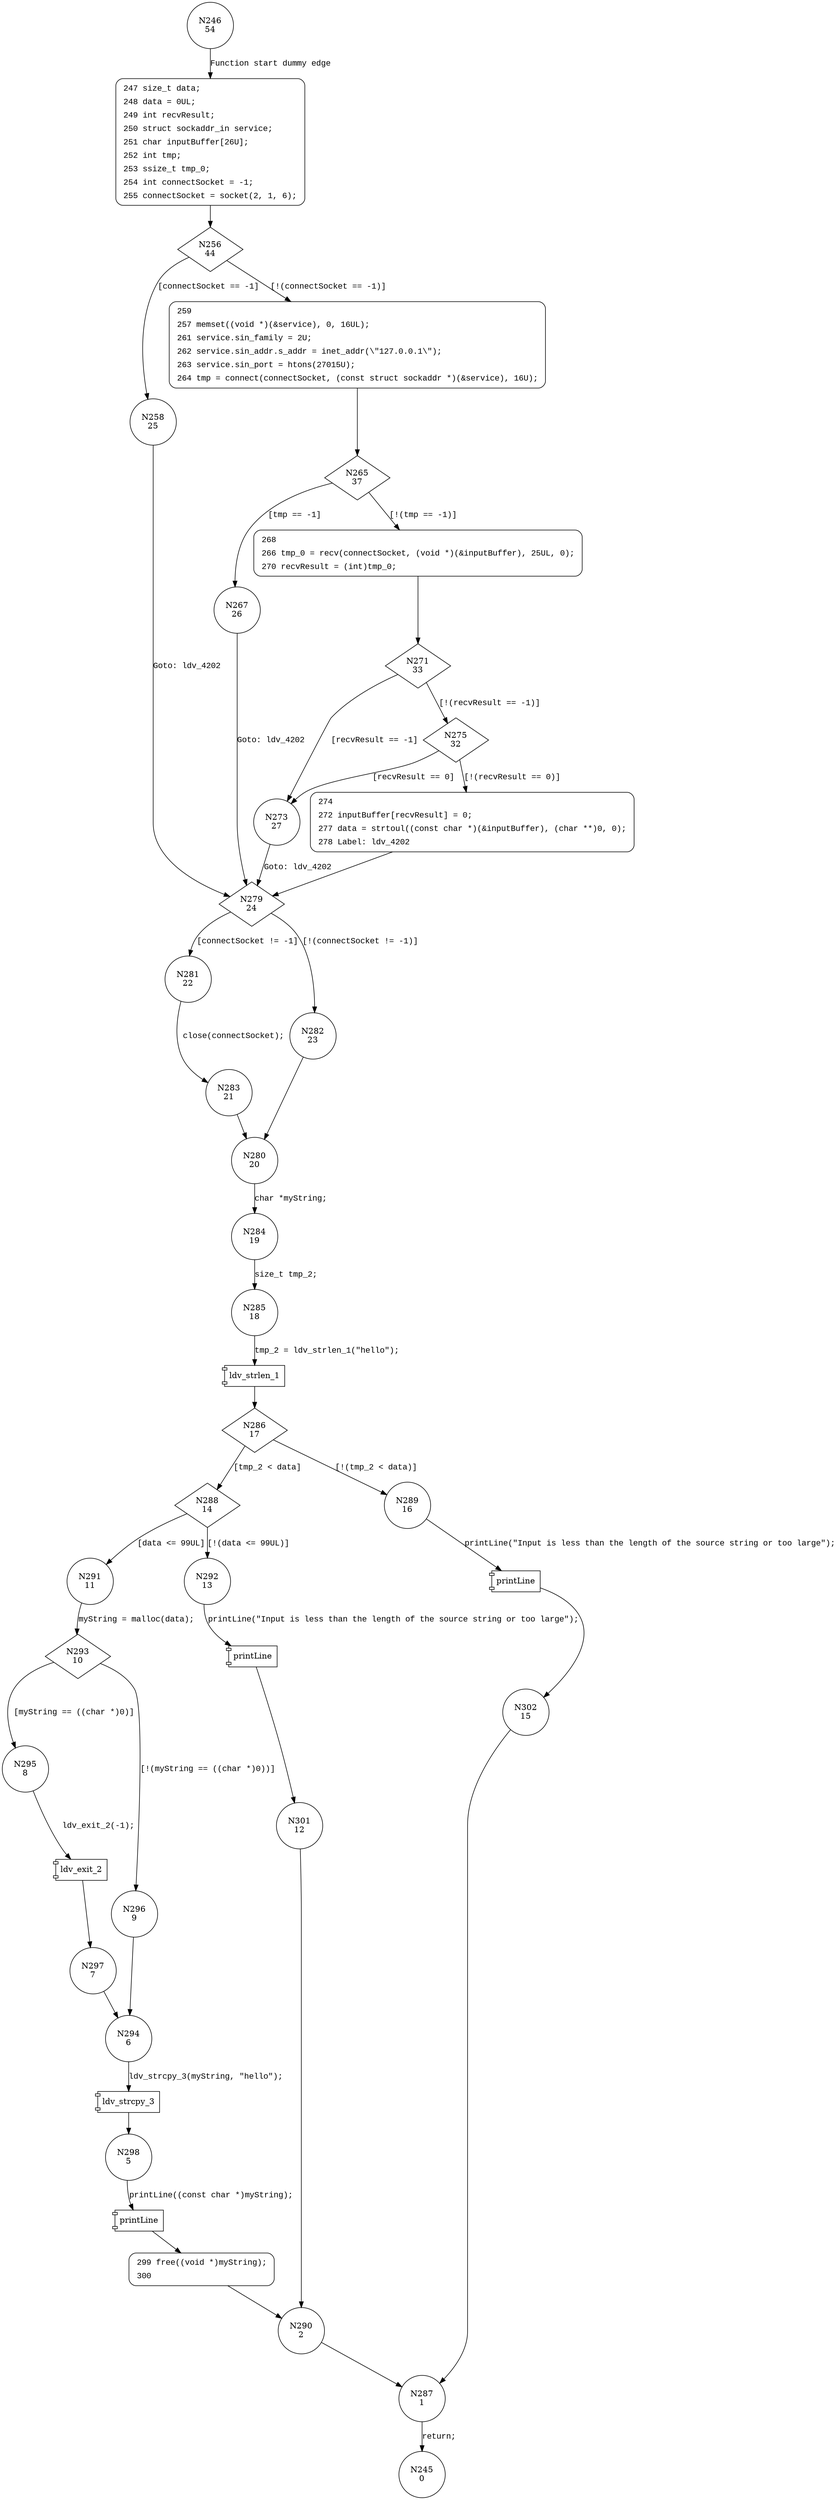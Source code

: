 digraph goodB2G1 {
246 [shape="circle" label="N246\n54"]
247 [shape="circle" label="N247\n53"]
256 [shape="diamond" label="N256\n44"]
258 [shape="circle" label="N258\n25"]
259 [shape="circle" label="N259\n43"]
265 [shape="diamond" label="N265\n37"]
267 [shape="circle" label="N267\n26"]
268 [shape="circle" label="N268\n36"]
271 [shape="diamond" label="N271\n33"]
273 [shape="circle" label="N273\n27"]
275 [shape="diamond" label="N275\n32"]
274 [shape="circle" label="N274\n31"]
279 [shape="diamond" label="N279\n24"]
281 [shape="circle" label="N281\n22"]
282 [shape="circle" label="N282\n23"]
280 [shape="circle" label="N280\n20"]
284 [shape="circle" label="N284\n19"]
285 [shape="circle" label="N285\n18"]
286 [shape="diamond" label="N286\n17"]
288 [shape="diamond" label="N288\n14"]
289 [shape="circle" label="N289\n16"]
302 [shape="circle" label="N302\n15"]
287 [shape="circle" label="N287\n1"]
245 [shape="circle" label="N245\n0"]
291 [shape="circle" label="N291\n11"]
292 [shape="circle" label="N292\n13"]
301 [shape="circle" label="N301\n12"]
290 [shape="circle" label="N290\n2"]
293 [shape="diamond" label="N293\n10"]
295 [shape="circle" label="N295\n8"]
296 [shape="circle" label="N296\n9"]
294 [shape="circle" label="N294\n6"]
298 [shape="circle" label="N298\n5"]
299 [shape="circle" label="N299\n4"]
297 [shape="circle" label="N297\n7"]
283 [shape="circle" label="N283\n21"]
247 [style="filled,bold" penwidth="1" fillcolor="white" fontname="Courier New" shape="Mrecord" label=<<table border="0" cellborder="0" cellpadding="3" bgcolor="white"><tr><td align="right">247</td><td align="left">size_t data;</td></tr><tr><td align="right">248</td><td align="left">data = 0UL;</td></tr><tr><td align="right">249</td><td align="left">int recvResult;</td></tr><tr><td align="right">250</td><td align="left">struct sockaddr_in service;</td></tr><tr><td align="right">251</td><td align="left">char inputBuffer[26U];</td></tr><tr><td align="right">252</td><td align="left">int tmp;</td></tr><tr><td align="right">253</td><td align="left">ssize_t tmp_0;</td></tr><tr><td align="right">254</td><td align="left">int connectSocket = -1;</td></tr><tr><td align="right">255</td><td align="left">connectSocket = socket(2, 1, 6);</td></tr></table>>]
247 -> 256[label=""]
259 [style="filled,bold" penwidth="1" fillcolor="white" fontname="Courier New" shape="Mrecord" label=<<table border="0" cellborder="0" cellpadding="3" bgcolor="white"><tr><td align="right">259</td><td align="left"></td></tr><tr><td align="right">257</td><td align="left">memset((void *)(&amp;service), 0, 16UL);</td></tr><tr><td align="right">261</td><td align="left">service.sin_family = 2U;</td></tr><tr><td align="right">262</td><td align="left">service.sin_addr.s_addr = inet_addr(\&quot;127.0.0.1\&quot;);</td></tr><tr><td align="right">263</td><td align="left">service.sin_port = htons(27015U);</td></tr><tr><td align="right">264</td><td align="left">tmp = connect(connectSocket, (const struct sockaddr *)(&amp;service), 16U);</td></tr></table>>]
259 -> 265[label=""]
268 [style="filled,bold" penwidth="1" fillcolor="white" fontname="Courier New" shape="Mrecord" label=<<table border="0" cellborder="0" cellpadding="3" bgcolor="white"><tr><td align="right">268</td><td align="left"></td></tr><tr><td align="right">266</td><td align="left">tmp_0 = recv(connectSocket, (void *)(&amp;inputBuffer), 25UL, 0);</td></tr><tr><td align="right">270</td><td align="left">recvResult = (int)tmp_0;</td></tr></table>>]
268 -> 271[label=""]
274 [style="filled,bold" penwidth="1" fillcolor="white" fontname="Courier New" shape="Mrecord" label=<<table border="0" cellborder="0" cellpadding="3" bgcolor="white"><tr><td align="right">274</td><td align="left"></td></tr><tr><td align="right">272</td><td align="left">inputBuffer[recvResult] = 0;</td></tr><tr><td align="right">277</td><td align="left">data = strtoul((const char *)(&amp;inputBuffer), (char **)0, 0);</td></tr><tr><td align="right">278</td><td align="left">Label: ldv_4202</td></tr></table>>]
274 -> 279[label=""]
299 [style="filled,bold" penwidth="1" fillcolor="white" fontname="Courier New" shape="Mrecord" label=<<table border="0" cellborder="0" cellpadding="3" bgcolor="white"><tr><td align="right">299</td><td align="left">free((void *)myString);</td></tr><tr><td align="right">300</td><td align="left"></td></tr></table>>]
299 -> 290[label=""]
246 -> 247 [label="Function start dummy edge" fontname="Courier New"]
256 -> 258 [label="[connectSocket == -1]" fontname="Courier New"]
256 -> 259 [label="[!(connectSocket == -1)]" fontname="Courier New"]
265 -> 267 [label="[tmp == -1]" fontname="Courier New"]
265 -> 268 [label="[!(tmp == -1)]" fontname="Courier New"]
271 -> 273 [label="[recvResult == -1]" fontname="Courier New"]
271 -> 275 [label="[!(recvResult == -1)]" fontname="Courier New"]
275 -> 273 [label="[recvResult == 0]" fontname="Courier New"]
275 -> 274 [label="[!(recvResult == 0)]" fontname="Courier New"]
279 -> 281 [label="[connectSocket != -1]" fontname="Courier New"]
279 -> 282 [label="[!(connectSocket != -1)]" fontname="Courier New"]
280 -> 284 [label="char *myString;" fontname="Courier New"]
100034 [shape="component" label="ldv_strlen_1"]
285 -> 100034 [label="tmp_2 = ldv_strlen_1(\"hello\");" fontname="Courier New"]
100034 -> 286 [label="" fontname="Courier New"]
286 -> 288 [label="[tmp_2 < data]" fontname="Courier New"]
286 -> 289 [label="[!(tmp_2 < data)]" fontname="Courier New"]
100035 [shape="component" label="printLine"]
289 -> 100035 [label="printLine(\"Input is less than the length of the source string or too large\");" fontname="Courier New"]
100035 -> 302 [label="" fontname="Courier New"]
287 -> 245 [label="return;" fontname="Courier New"]
288 -> 291 [label="[data <= 99UL]" fontname="Courier New"]
288 -> 292 [label="[!(data <= 99UL)]" fontname="Courier New"]
100036 [shape="component" label="printLine"]
292 -> 100036 [label="printLine(\"Input is less than the length of the source string or too large\");" fontname="Courier New"]
100036 -> 301 [label="" fontname="Courier New"]
290 -> 287 [label="" fontname="Courier New"]
293 -> 295 [label="[myString == ((char *)0)]" fontname="Courier New"]
293 -> 296 [label="[!(myString == ((char *)0))]" fontname="Courier New"]
100037 [shape="component" label="ldv_strcpy_3"]
294 -> 100037 [label="ldv_strcpy_3(myString, \"hello\");" fontname="Courier New"]
100037 -> 298 [label="" fontname="Courier New"]
100038 [shape="component" label="printLine"]
298 -> 100038 [label="printLine((const char *)myString);" fontname="Courier New"]
100038 -> 299 [label="" fontname="Courier New"]
100039 [shape="component" label="ldv_exit_2"]
295 -> 100039 [label="ldv_exit_2(-1);" fontname="Courier New"]
100039 -> 297 [label="" fontname="Courier New"]
281 -> 283 [label="close(connectSocket);" fontname="Courier New"]
273 -> 279 [label="Goto: ldv_4202" fontname="Courier New"]
258 -> 279 [label="Goto: ldv_4202" fontname="Courier New"]
282 -> 280 [label="" fontname="Courier New"]
284 -> 285 [label="size_t tmp_2;" fontname="Courier New"]
302 -> 287 [label="" fontname="Courier New"]
301 -> 290 [label="" fontname="Courier New"]
291 -> 293 [label="myString = malloc(data);" fontname="Courier New"]
296 -> 294 [label="" fontname="Courier New"]
297 -> 294 [label="" fontname="Courier New"]
283 -> 280 [label="" fontname="Courier New"]
267 -> 279 [label="Goto: ldv_4202" fontname="Courier New"]
}